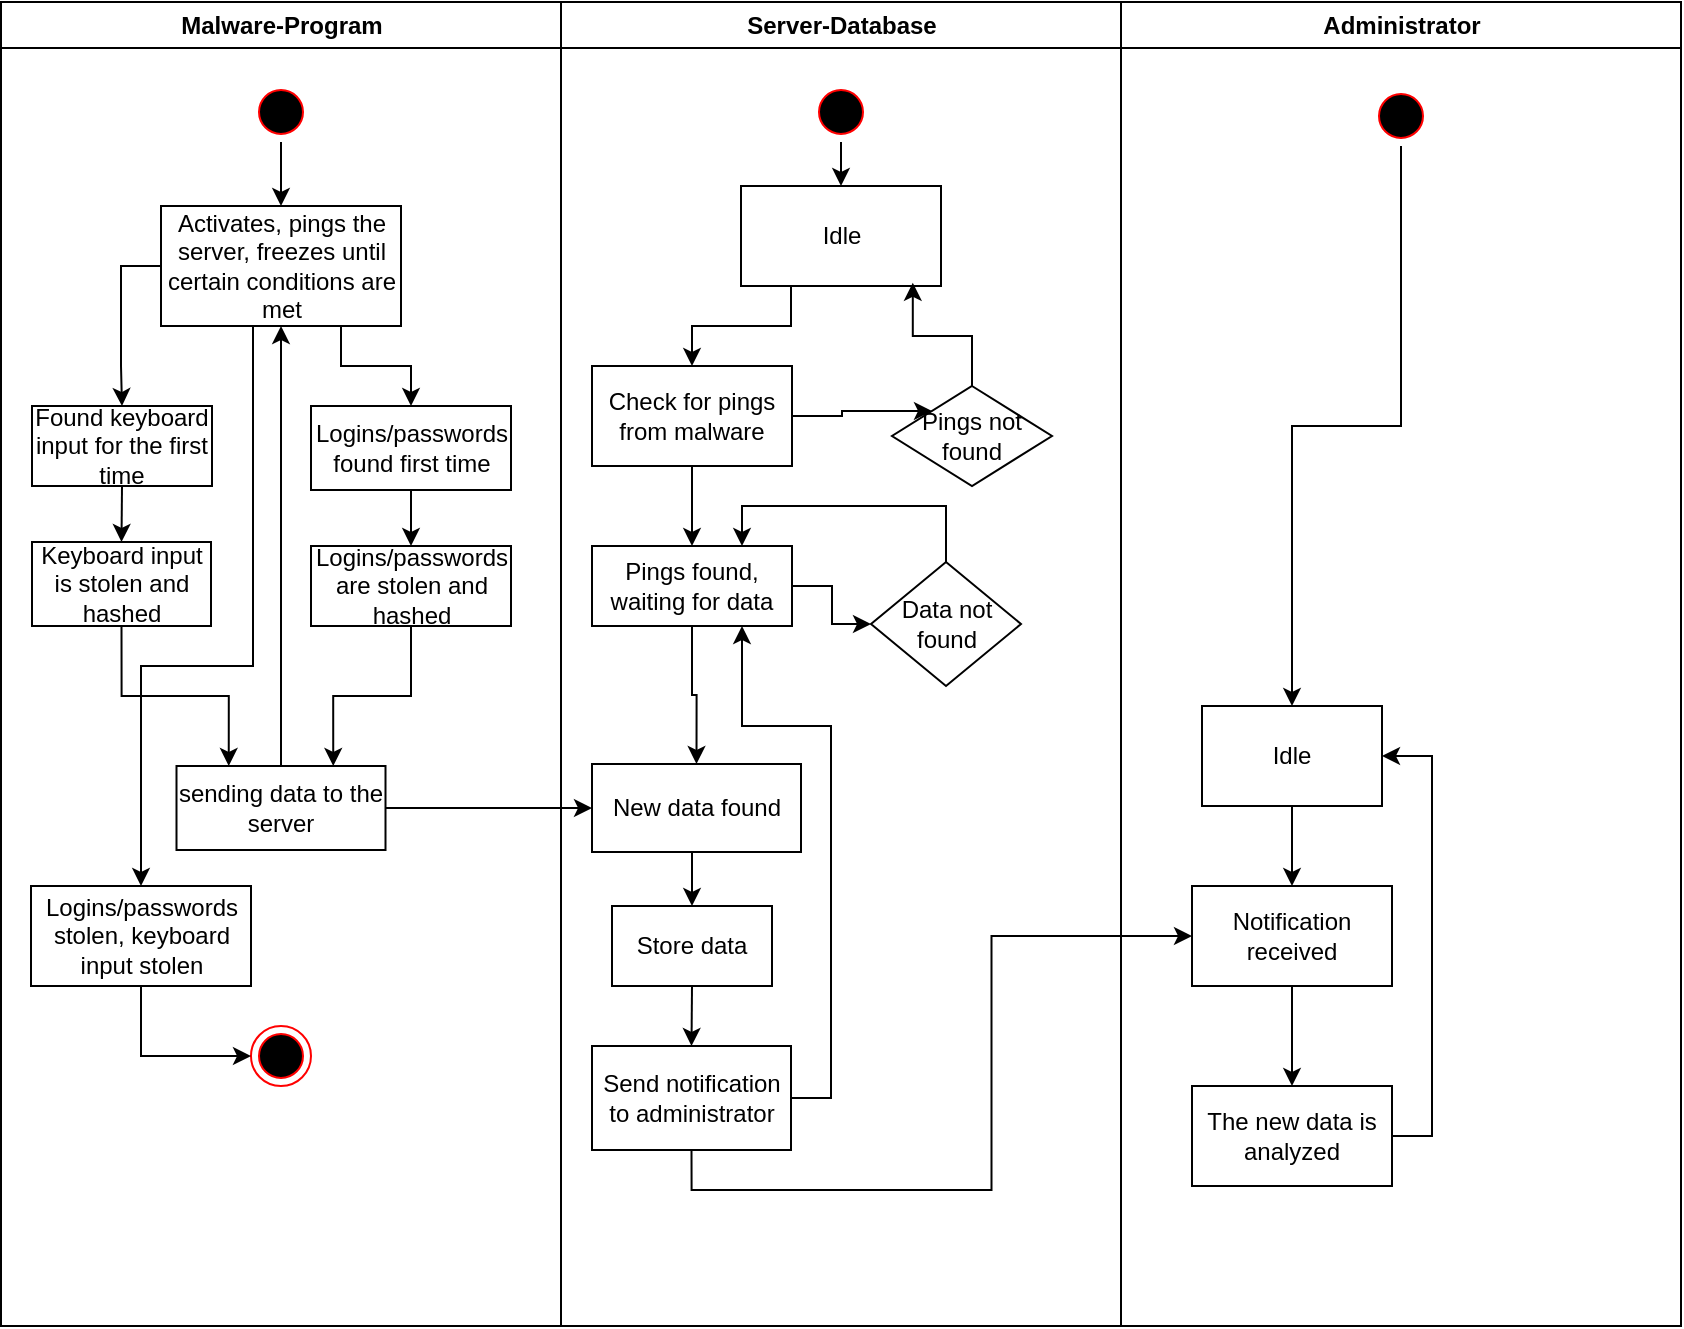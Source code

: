 <mxfile version="22.1.0" type="device">
  <diagram name="Page-1" id="e7e014a7-5840-1c2e-5031-d8a46d1fe8dd">
    <mxGraphModel dx="1009" dy="550" grid="1" gridSize="10" guides="1" tooltips="1" connect="1" arrows="1" fold="1" page="1" pageScale="1" pageWidth="4681" pageHeight="3300" background="none" math="0" shadow="0">
      <root>
        <mxCell id="0" />
        <mxCell id="1" parent="0" />
        <mxCell id="2" value="Malware-Program" style="swimlane;whiteSpace=wrap" parent="1" vertex="1">
          <mxGeometry x="164.5" y="128" width="280" height="662" as="geometry" />
        </mxCell>
        <mxCell id="_7J4-v4Ko_HqlGvh8zhe-43" style="edgeStyle=orthogonalEdgeStyle;rounded=0;orthogonalLoop=1;jettySize=auto;html=1;exitX=0.5;exitY=1;exitDx=0;exitDy=0;entryX=0.5;entryY=0;entryDx=0;entryDy=0;" edge="1" parent="2" source="5" target="_7J4-v4Ko_HqlGvh8zhe-42">
          <mxGeometry relative="1" as="geometry" />
        </mxCell>
        <mxCell id="5" value="" style="ellipse;shape=startState;fillColor=#000000;strokeColor=#ff0000;" parent="2" vertex="1">
          <mxGeometry x="125" y="40" width="30" height="30" as="geometry" />
        </mxCell>
        <mxCell id="38" value="" style="ellipse;shape=endState;fillColor=#000000;strokeColor=#ff0000" parent="2" vertex="1">
          <mxGeometry x="125" y="512" width="30" height="30" as="geometry" />
        </mxCell>
        <mxCell id="_7J4-v4Ko_HqlGvh8zhe-47" style="edgeStyle=orthogonalEdgeStyle;rounded=0;orthogonalLoop=1;jettySize=auto;html=1;exitX=0.75;exitY=1;exitDx=0;exitDy=0;entryX=0.5;entryY=0;entryDx=0;entryDy=0;" edge="1" parent="2" source="_7J4-v4Ko_HqlGvh8zhe-42" target="_7J4-v4Ko_HqlGvh8zhe-46">
          <mxGeometry relative="1" as="geometry" />
        </mxCell>
        <mxCell id="_7J4-v4Ko_HqlGvh8zhe-81" style="edgeStyle=orthogonalEdgeStyle;rounded=0;orthogonalLoop=1;jettySize=auto;html=1;exitX=0;exitY=0.5;exitDx=0;exitDy=0;entryX=0.5;entryY=0;entryDx=0;entryDy=0;" edge="1" parent="2" source="_7J4-v4Ko_HqlGvh8zhe-42" target="_7J4-v4Ko_HqlGvh8zhe-80">
          <mxGeometry relative="1" as="geometry" />
        </mxCell>
        <mxCell id="_7J4-v4Ko_HqlGvh8zhe-96" style="edgeStyle=orthogonalEdgeStyle;rounded=0;orthogonalLoop=1;jettySize=auto;html=1;exitX=0.25;exitY=1;exitDx=0;exitDy=0;entryX=0.5;entryY=0;entryDx=0;entryDy=0;" edge="1" parent="2" source="_7J4-v4Ko_HqlGvh8zhe-42" target="_7J4-v4Ko_HqlGvh8zhe-95">
          <mxGeometry relative="1" as="geometry">
            <Array as="points">
              <mxPoint x="126" y="162" />
              <mxPoint x="126" y="332" />
              <mxPoint x="70" y="332" />
            </Array>
          </mxGeometry>
        </mxCell>
        <mxCell id="_7J4-v4Ko_HqlGvh8zhe-42" value="Activates, pings the server, freezes until certain conditions are met" style="rounded=0;whiteSpace=wrap;html=1;" vertex="1" parent="2">
          <mxGeometry x="80" y="102" width="120" height="60" as="geometry" />
        </mxCell>
        <mxCell id="_7J4-v4Ko_HqlGvh8zhe-49" style="edgeStyle=orthogonalEdgeStyle;rounded=0;orthogonalLoop=1;jettySize=auto;html=1;exitX=0.5;exitY=1;exitDx=0;exitDy=0;entryX=0.5;entryY=0;entryDx=0;entryDy=0;" edge="1" parent="2" source="_7J4-v4Ko_HqlGvh8zhe-46" target="_7J4-v4Ko_HqlGvh8zhe-48">
          <mxGeometry relative="1" as="geometry" />
        </mxCell>
        <mxCell id="_7J4-v4Ko_HqlGvh8zhe-46" value="Logins/passwords found first time" style="rounded=0;whiteSpace=wrap;html=1;" vertex="1" parent="2">
          <mxGeometry x="155" y="202" width="100" height="42" as="geometry" />
        </mxCell>
        <mxCell id="_7J4-v4Ko_HqlGvh8zhe-51" style="edgeStyle=orthogonalEdgeStyle;rounded=0;orthogonalLoop=1;jettySize=auto;html=1;exitX=0.5;exitY=1;exitDx=0;exitDy=0;entryX=0.75;entryY=0;entryDx=0;entryDy=0;" edge="1" parent="2" source="_7J4-v4Ko_HqlGvh8zhe-48" target="_7J4-v4Ko_HqlGvh8zhe-50">
          <mxGeometry relative="1" as="geometry" />
        </mxCell>
        <mxCell id="_7J4-v4Ko_HqlGvh8zhe-48" value="Logins/passwords are stolen and hashed" style="rounded=0;whiteSpace=wrap;html=1;" vertex="1" parent="2">
          <mxGeometry x="155" y="272" width="100" height="40" as="geometry" />
        </mxCell>
        <mxCell id="_7J4-v4Ko_HqlGvh8zhe-79" style="edgeStyle=orthogonalEdgeStyle;rounded=0;orthogonalLoop=1;jettySize=auto;html=1;exitX=0.5;exitY=0;exitDx=0;exitDy=0;entryX=0.5;entryY=1;entryDx=0;entryDy=0;" edge="1" parent="2" source="_7J4-v4Ko_HqlGvh8zhe-50" target="_7J4-v4Ko_HqlGvh8zhe-42">
          <mxGeometry relative="1" as="geometry" />
        </mxCell>
        <mxCell id="_7J4-v4Ko_HqlGvh8zhe-50" value="sending data to the server" style="rounded=0;whiteSpace=wrap;html=1;" vertex="1" parent="2">
          <mxGeometry x="87.75" y="382" width="104.5" height="42" as="geometry" />
        </mxCell>
        <mxCell id="_7J4-v4Ko_HqlGvh8zhe-83" style="edgeStyle=orthogonalEdgeStyle;rounded=0;orthogonalLoop=1;jettySize=auto;html=1;exitX=0.5;exitY=1;exitDx=0;exitDy=0;entryX=0.5;entryY=0;entryDx=0;entryDy=0;" edge="1" parent="2" source="_7J4-v4Ko_HqlGvh8zhe-80" target="_7J4-v4Ko_HqlGvh8zhe-82">
          <mxGeometry relative="1" as="geometry" />
        </mxCell>
        <mxCell id="_7J4-v4Ko_HqlGvh8zhe-80" value="Found keyboard input for the first time" style="rounded=0;whiteSpace=wrap;html=1;" vertex="1" parent="2">
          <mxGeometry x="15.5" y="202" width="90" height="40" as="geometry" />
        </mxCell>
        <mxCell id="_7J4-v4Ko_HqlGvh8zhe-85" style="edgeStyle=orthogonalEdgeStyle;rounded=0;orthogonalLoop=1;jettySize=auto;html=1;exitX=0.5;exitY=1;exitDx=0;exitDy=0;entryX=0.25;entryY=0;entryDx=0;entryDy=0;" edge="1" parent="2" source="_7J4-v4Ko_HqlGvh8zhe-82" target="_7J4-v4Ko_HqlGvh8zhe-50">
          <mxGeometry relative="1" as="geometry" />
        </mxCell>
        <mxCell id="_7J4-v4Ko_HqlGvh8zhe-82" value="Keyboard input is stolen and hashed" style="rounded=0;whiteSpace=wrap;html=1;" vertex="1" parent="2">
          <mxGeometry x="15.5" y="270" width="89.5" height="42" as="geometry" />
        </mxCell>
        <mxCell id="_7J4-v4Ko_HqlGvh8zhe-97" style="edgeStyle=orthogonalEdgeStyle;rounded=0;orthogonalLoop=1;jettySize=auto;html=1;exitX=0.5;exitY=1;exitDx=0;exitDy=0;entryX=0;entryY=0.5;entryDx=0;entryDy=0;" edge="1" parent="2" source="_7J4-v4Ko_HqlGvh8zhe-95" target="38">
          <mxGeometry relative="1" as="geometry" />
        </mxCell>
        <mxCell id="_7J4-v4Ko_HqlGvh8zhe-95" value="Logins/passwords stolen, keyboard input stolen" style="rounded=0;whiteSpace=wrap;html=1;" vertex="1" parent="2">
          <mxGeometry x="15" y="442" width="110" height="50" as="geometry" />
        </mxCell>
        <mxCell id="3" value="Server-Database" style="swimlane;whiteSpace=wrap" parent="1" vertex="1">
          <mxGeometry x="444.5" y="128" width="280" height="662" as="geometry" />
        </mxCell>
        <mxCell id="_7J4-v4Ko_HqlGvh8zhe-74" style="edgeStyle=orthogonalEdgeStyle;rounded=0;orthogonalLoop=1;jettySize=auto;html=1;exitX=0.5;exitY=1;exitDx=0;exitDy=0;entryX=0.5;entryY=0;entryDx=0;entryDy=0;" edge="1" parent="3" source="_7J4-v4Ko_HqlGvh8zhe-52" target="_7J4-v4Ko_HqlGvh8zhe-73">
          <mxGeometry relative="1" as="geometry" />
        </mxCell>
        <mxCell id="_7J4-v4Ko_HqlGvh8zhe-52" value="New data found" style="rounded=0;whiteSpace=wrap;html=1;" vertex="1" parent="3">
          <mxGeometry x="15.5" y="381" width="104.5" height="44" as="geometry" />
        </mxCell>
        <mxCell id="_7J4-v4Ko_HqlGvh8zhe-78" style="edgeStyle=orthogonalEdgeStyle;rounded=0;orthogonalLoop=1;jettySize=auto;html=1;exitX=0.5;exitY=1;exitDx=0;exitDy=0;entryX=0.5;entryY=0;entryDx=0;entryDy=0;" edge="1" parent="3" source="_7J4-v4Ko_HqlGvh8zhe-53" target="_7J4-v4Ko_HqlGvh8zhe-54">
          <mxGeometry relative="1" as="geometry" />
        </mxCell>
        <mxCell id="_7J4-v4Ko_HqlGvh8zhe-53" value="" style="ellipse;shape=startState;fillColor=#000000;strokeColor=#ff0000;" vertex="1" parent="3">
          <mxGeometry x="125" y="40" width="30" height="30" as="geometry" />
        </mxCell>
        <mxCell id="_7J4-v4Ko_HqlGvh8zhe-57" style="edgeStyle=orthogonalEdgeStyle;rounded=0;orthogonalLoop=1;jettySize=auto;html=1;exitX=0.25;exitY=1;exitDx=0;exitDy=0;entryX=0.5;entryY=0;entryDx=0;entryDy=0;" edge="1" parent="3" source="_7J4-v4Ko_HqlGvh8zhe-54" target="_7J4-v4Ko_HqlGvh8zhe-55">
          <mxGeometry relative="1" as="geometry" />
        </mxCell>
        <mxCell id="_7J4-v4Ko_HqlGvh8zhe-54" value="Idle" style="rounded=0;whiteSpace=wrap;html=1;" vertex="1" parent="3">
          <mxGeometry x="90" y="92" width="100" height="50" as="geometry" />
        </mxCell>
        <mxCell id="_7J4-v4Ko_HqlGvh8zhe-63" style="edgeStyle=orthogonalEdgeStyle;rounded=0;orthogonalLoop=1;jettySize=auto;html=1;exitX=1;exitY=0.5;exitDx=0;exitDy=0;entryX=0;entryY=0;entryDx=0;entryDy=0;" edge="1" parent="3" source="_7J4-v4Ko_HqlGvh8zhe-55" target="_7J4-v4Ko_HqlGvh8zhe-58">
          <mxGeometry relative="1" as="geometry" />
        </mxCell>
        <mxCell id="_7J4-v4Ko_HqlGvh8zhe-65" style="edgeStyle=orthogonalEdgeStyle;rounded=0;orthogonalLoop=1;jettySize=auto;html=1;exitX=0.5;exitY=1;exitDx=0;exitDy=0;entryX=0.5;entryY=0;entryDx=0;entryDy=0;" edge="1" parent="3" source="_7J4-v4Ko_HqlGvh8zhe-55" target="_7J4-v4Ko_HqlGvh8zhe-64">
          <mxGeometry relative="1" as="geometry" />
        </mxCell>
        <mxCell id="_7J4-v4Ko_HqlGvh8zhe-55" value="Check for pings from malware" style="rounded=0;whiteSpace=wrap;html=1;" vertex="1" parent="3">
          <mxGeometry x="15.5" y="182" width="100" height="50" as="geometry" />
        </mxCell>
        <mxCell id="_7J4-v4Ko_HqlGvh8zhe-58" value="Pings not found" style="rhombus;whiteSpace=wrap;html=1;" vertex="1" parent="3">
          <mxGeometry x="165.5" y="192" width="80" height="50" as="geometry" />
        </mxCell>
        <mxCell id="_7J4-v4Ko_HqlGvh8zhe-61" style="edgeStyle=orthogonalEdgeStyle;rounded=0;orthogonalLoop=1;jettySize=auto;html=1;exitX=0.5;exitY=0;exitDx=0;exitDy=0;entryX=0.859;entryY=0.968;entryDx=0;entryDy=0;entryPerimeter=0;" edge="1" parent="3" source="_7J4-v4Ko_HqlGvh8zhe-58" target="_7J4-v4Ko_HqlGvh8zhe-54">
          <mxGeometry relative="1" as="geometry" />
        </mxCell>
        <mxCell id="_7J4-v4Ko_HqlGvh8zhe-69" style="edgeStyle=orthogonalEdgeStyle;rounded=0;orthogonalLoop=1;jettySize=auto;html=1;exitX=0.5;exitY=1;exitDx=0;exitDy=0;entryX=0.5;entryY=0;entryDx=0;entryDy=0;" edge="1" parent="3" source="_7J4-v4Ko_HqlGvh8zhe-64" target="_7J4-v4Ko_HqlGvh8zhe-52">
          <mxGeometry relative="1" as="geometry" />
        </mxCell>
        <mxCell id="_7J4-v4Ko_HqlGvh8zhe-71" style="edgeStyle=orthogonalEdgeStyle;rounded=0;orthogonalLoop=1;jettySize=auto;html=1;exitX=1;exitY=0.5;exitDx=0;exitDy=0;entryX=0;entryY=0.5;entryDx=0;entryDy=0;" edge="1" parent="3" source="_7J4-v4Ko_HqlGvh8zhe-64" target="_7J4-v4Ko_HqlGvh8zhe-70">
          <mxGeometry relative="1" as="geometry" />
        </mxCell>
        <mxCell id="_7J4-v4Ko_HqlGvh8zhe-64" value="Pings found, waiting for data" style="rounded=0;whiteSpace=wrap;html=1;" vertex="1" parent="3">
          <mxGeometry x="15.5" y="272" width="100" height="40" as="geometry" />
        </mxCell>
        <mxCell id="_7J4-v4Ko_HqlGvh8zhe-72" style="edgeStyle=orthogonalEdgeStyle;rounded=0;orthogonalLoop=1;jettySize=auto;html=1;exitX=0.5;exitY=0;exitDx=0;exitDy=0;entryX=0.75;entryY=0;entryDx=0;entryDy=0;" edge="1" parent="3" source="_7J4-v4Ko_HqlGvh8zhe-70" target="_7J4-v4Ko_HqlGvh8zhe-64">
          <mxGeometry relative="1" as="geometry" />
        </mxCell>
        <mxCell id="_7J4-v4Ko_HqlGvh8zhe-70" value="Data not found" style="rhombus;whiteSpace=wrap;html=1;" vertex="1" parent="3">
          <mxGeometry x="155" y="280" width="75" height="62" as="geometry" />
        </mxCell>
        <mxCell id="_7J4-v4Ko_HqlGvh8zhe-76" style="edgeStyle=orthogonalEdgeStyle;rounded=0;orthogonalLoop=1;jettySize=auto;html=1;exitX=0.5;exitY=1;exitDx=0;exitDy=0;entryX=0.5;entryY=0;entryDx=0;entryDy=0;" edge="1" parent="3" source="_7J4-v4Ko_HqlGvh8zhe-73" target="_7J4-v4Ko_HqlGvh8zhe-75">
          <mxGeometry relative="1" as="geometry" />
        </mxCell>
        <mxCell id="_7J4-v4Ko_HqlGvh8zhe-73" value="Store data" style="rounded=0;whiteSpace=wrap;html=1;" vertex="1" parent="3">
          <mxGeometry x="25.5" y="452" width="80" height="40" as="geometry" />
        </mxCell>
        <mxCell id="_7J4-v4Ko_HqlGvh8zhe-77" style="edgeStyle=orthogonalEdgeStyle;rounded=0;orthogonalLoop=1;jettySize=auto;html=1;exitX=1;exitY=0.5;exitDx=0;exitDy=0;entryX=0.75;entryY=1;entryDx=0;entryDy=0;" edge="1" parent="3" source="_7J4-v4Ko_HqlGvh8zhe-75" target="_7J4-v4Ko_HqlGvh8zhe-64">
          <mxGeometry relative="1" as="geometry">
            <mxPoint x="135.5" y="332" as="targetPoint" />
            <Array as="points">
              <mxPoint x="135" y="548" />
              <mxPoint x="135" y="362" />
              <mxPoint x="91" y="362" />
            </Array>
          </mxGeometry>
        </mxCell>
        <mxCell id="_7J4-v4Ko_HqlGvh8zhe-75" value="Send notification to administrator" style="rounded=0;whiteSpace=wrap;html=1;" vertex="1" parent="3">
          <mxGeometry x="15.5" y="522" width="99.5" height="52" as="geometry" />
        </mxCell>
        <mxCell id="4" value="Administrator" style="swimlane;whiteSpace=wrap" parent="1" vertex="1">
          <mxGeometry x="724.5" y="128" width="280" height="662" as="geometry" />
        </mxCell>
        <mxCell id="_7J4-v4Ko_HqlGvh8zhe-89" style="edgeStyle=orthogonalEdgeStyle;rounded=0;orthogonalLoop=1;jettySize=auto;html=1;exitX=0.5;exitY=1;exitDx=0;exitDy=0;entryX=0.5;entryY=0;entryDx=0;entryDy=0;" edge="1" parent="4" source="_7J4-v4Ko_HqlGvh8zhe-86" target="_7J4-v4Ko_HqlGvh8zhe-88">
          <mxGeometry relative="1" as="geometry" />
        </mxCell>
        <mxCell id="_7J4-v4Ko_HqlGvh8zhe-86" value="Notification received" style="rounded=0;whiteSpace=wrap;html=1;" vertex="1" parent="4">
          <mxGeometry x="35.5" y="442" width="100" height="50" as="geometry" />
        </mxCell>
        <mxCell id="_7J4-v4Ko_HqlGvh8zhe-94" style="edgeStyle=orthogonalEdgeStyle;rounded=0;orthogonalLoop=1;jettySize=auto;html=1;exitX=1;exitY=0.5;exitDx=0;exitDy=0;entryX=1;entryY=0.5;entryDx=0;entryDy=0;" edge="1" parent="4" source="_7J4-v4Ko_HqlGvh8zhe-88" target="_7J4-v4Ko_HqlGvh8zhe-90">
          <mxGeometry relative="1" as="geometry" />
        </mxCell>
        <mxCell id="_7J4-v4Ko_HqlGvh8zhe-88" value="The new data is analyzed" style="rounded=0;whiteSpace=wrap;html=1;" vertex="1" parent="4">
          <mxGeometry x="35.5" y="542" width="100" height="50" as="geometry" />
        </mxCell>
        <mxCell id="_7J4-v4Ko_HqlGvh8zhe-91" style="edgeStyle=orthogonalEdgeStyle;rounded=0;orthogonalLoop=1;jettySize=auto;html=1;exitX=0.5;exitY=1;exitDx=0;exitDy=0;entryX=0.5;entryY=0;entryDx=0;entryDy=0;" edge="1" parent="4" source="_7J4-v4Ko_HqlGvh8zhe-90" target="_7J4-v4Ko_HqlGvh8zhe-86">
          <mxGeometry relative="1" as="geometry" />
        </mxCell>
        <mxCell id="_7J4-v4Ko_HqlGvh8zhe-90" value="Idle" style="rounded=0;whiteSpace=wrap;html=1;" vertex="1" parent="4">
          <mxGeometry x="40.5" y="352" width="90" height="50" as="geometry" />
        </mxCell>
        <mxCell id="_7J4-v4Ko_HqlGvh8zhe-93" style="edgeStyle=orthogonalEdgeStyle;rounded=0;orthogonalLoop=1;jettySize=auto;html=1;exitX=0.5;exitY=1;exitDx=0;exitDy=0;entryX=0.5;entryY=0;entryDx=0;entryDy=0;" edge="1" parent="4" source="_7J4-v4Ko_HqlGvh8zhe-92" target="_7J4-v4Ko_HqlGvh8zhe-90">
          <mxGeometry relative="1" as="geometry" />
        </mxCell>
        <mxCell id="_7J4-v4Ko_HqlGvh8zhe-92" value="" style="ellipse;shape=startState;fillColor=#000000;strokeColor=#ff0000;" vertex="1" parent="4">
          <mxGeometry x="125" y="42" width="30" height="30" as="geometry" />
        </mxCell>
        <mxCell id="_7J4-v4Ko_HqlGvh8zhe-68" style="edgeStyle=orthogonalEdgeStyle;rounded=0;orthogonalLoop=1;jettySize=auto;html=1;entryX=0;entryY=0.5;entryDx=0;entryDy=0;" edge="1" parent="1" source="_7J4-v4Ko_HqlGvh8zhe-50" target="_7J4-v4Ko_HqlGvh8zhe-52">
          <mxGeometry relative="1" as="geometry" />
        </mxCell>
        <mxCell id="_7J4-v4Ko_HqlGvh8zhe-87" style="edgeStyle=orthogonalEdgeStyle;rounded=0;orthogonalLoop=1;jettySize=auto;html=1;exitX=0.5;exitY=1;exitDx=0;exitDy=0;entryX=0;entryY=0.5;entryDx=0;entryDy=0;" edge="1" parent="1" source="_7J4-v4Ko_HqlGvh8zhe-75" target="_7J4-v4Ko_HqlGvh8zhe-86">
          <mxGeometry relative="1" as="geometry" />
        </mxCell>
      </root>
    </mxGraphModel>
  </diagram>
</mxfile>

